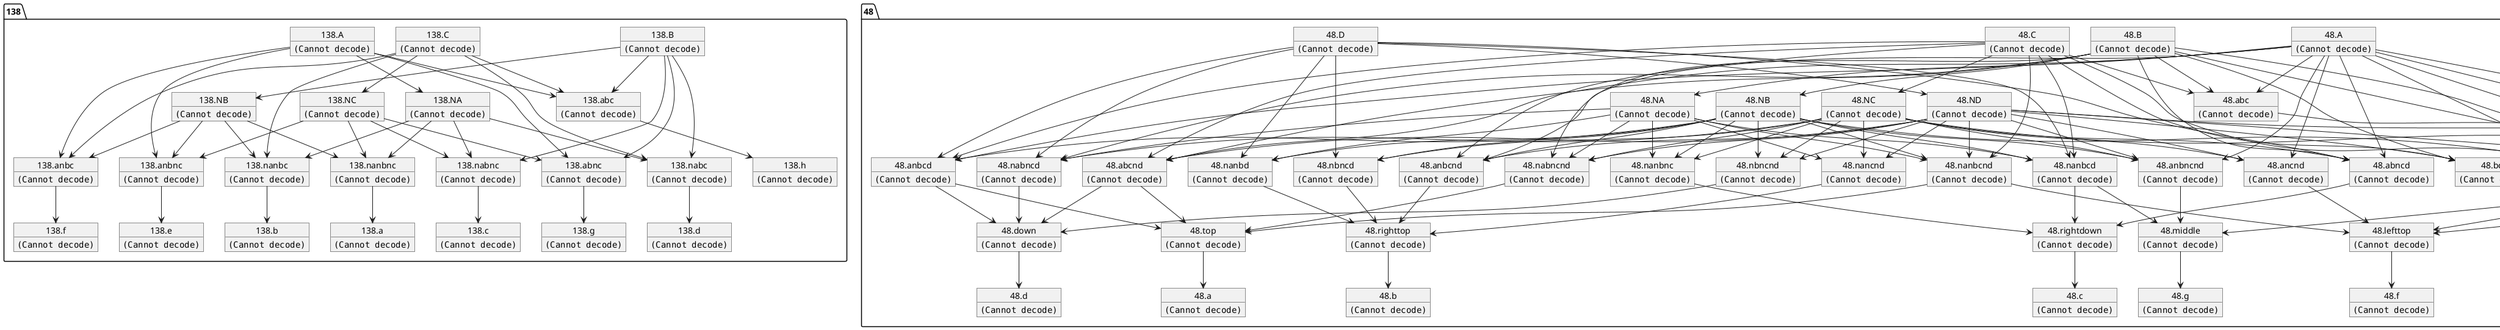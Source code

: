 @startuml
object 138.A
138.A :  <img:../image/InputGate.png>
object 138.B
138.B :  <img:../image/InputGate.png>
object 138.C
138.C :  <img:../image/InputGate.png>
object 138.NA
138.NA :  <img:../image/NOTGate.png>
object 138.NB
138.NB :  <img:../image/NOTGate.png>
object 138.NC
138.NC :  <img:../image/NOTGate.png>
object 138.a
138.a :  <img:../image/OutputGate.png>
object 138.abc
138.abc :  <img:../image/ANDGate.png>
object 138.abnc
138.abnc :  <img:../image/ANDGate.png>
object 138.anbc
138.anbc :  <img:../image/ANDGate.png>
object 138.anbnc
138.anbnc :  <img:../image/ANDGate.png>
object 138.b
138.b :  <img:../image/OutputGate.png>
object 138.c
138.c :  <img:../image/OutputGate.png>
object 138.d
138.d :  <img:../image/OutputGate.png>
object 138.e
138.e :  <img:../image/OutputGate.png>
object 138.f
138.f :  <img:../image/OutputGate.png>
object 138.g
138.g :  <img:../image/OutputGate.png>
object 138.h
138.h :  <img:../image/OutputGate.png>
object 138.nabc
138.nabc :  <img:../image/ANDGate.png>
object 138.nabnc
138.nabnc :  <img:../image/ANDGate.png>
object 138.nanbc
138.nanbc :  <img:../image/ANDGate.png>
object 138.nanbnc
138.nanbnc :  <img:../image/ANDGate.png>
object 48.A
48.A :  <img:../image/InputGate.png>
object 48.B
48.B :  <img:../image/InputGate.png>
object 48.C
48.C :  <img:../image/InputGate.png>
object 48.D
48.D :  <img:../image/InputGate.png>
object 48.NA
48.NA :  <img:../image/NOTGate.png>
object 48.NB
48.NB :  <img:../image/NOTGate.png>
object 48.NC
48.NC :  <img:../image/NOTGate.png>
object 48.ND
48.ND :  <img:../image/NOTGate.png>
object 48.a
48.a :  <img:../image/OutputGate.png>
object 48.abc
48.abc :  <img:../image/ORGate.png>
object 48.abcnd
48.abcnd :  <img:../image/ORGate.png>
object 48.abnc
48.abnc :  <img:../image/ORGate.png>
object 48.abncd
48.abncd :  <img:../image/ORGate.png>
object 48.abnd
48.abnd :  <img:../image/ORGate.png>
object 48.anbc
48.anbc :  <img:../image/ORGate.png>
object 48.anbcd
48.anbcd :  <img:../image/ORGate.png>
object 48.anbcnd
48.anbcnd :  <img:../image/ORGate.png>
object 48.anbncnd
48.anbncnd :  <img:../image/ORGate.png>
object 48.ancnd
48.ancnd :  <img:../image/ORGate.png>
object 48.and
48.and :  <img:../image/ORGate.png>
object 48.b
48.b :  <img:../image/OutputGate.png>
object 48.bcnd
48.bcnd :  <img:../image/ORGate.png>
object 48.c
48.c :  <img:../image/OutputGate.png>
object 48.d
48.d :  <img:../image/OutputGate.png>
object 48.down
48.down :  <img:../image/ANDGate.png>
object 48.e
48.e :  <img:../image/OutputGate.png>
object 48.f
48.f :  <img:../image/OutputGate.png>
object 48.g
48.g :  <img:../image/OutputGate.png>
object 48.leftdown
48.leftdown :  <img:../image/ANDGate.png>
object 48.lefttop
48.lefttop :  <img:../image/ANDGate.png>
object 48.middle
48.middle :  <img:../image/ANDGate.png>
object 48.nabncd
48.nabncd :  <img:../image/ORGate.png>
object 48.nabncnd
48.nabncnd :  <img:../image/ORGate.png>
object 48.nanbcd
48.nanbcd :  <img:../image/ORGate.png>
object 48.nanbcnd
48.nanbcnd :  <img:../image/ORGate.png>
object 48.nanbd
48.nanbd :  <img:../image/ORGate.png>
object 48.nanbnc
48.nanbnc :  <img:../image/ORGate.png>
object 48.nancnd
48.nancnd :  <img:../image/ORGate.png>
object 48.nbncd
48.nbncd :  <img:../image/ORGate.png>
object 48.nbncnd
48.nbncnd :  <img:../image/ORGate.png>
object 48.rightdown
48.rightdown :  <img:../image/ANDGate.png>
object 48.righttop
48.righttop :  <img:../image/ANDGate.png>
object 48.top
48.top :  <img:../image/ANDGate.png>
138.A --> 138.NA
138.A --> 138.abc
138.A --> 138.abnc
138.A --> 138.anbc
138.A --> 138.anbnc
138.B --> 138.NB
138.B --> 138.abc
138.B --> 138.abnc
138.B --> 138.nabc
138.B --> 138.nabnc
138.C --> 138.NC
138.C --> 138.abc
138.C --> 138.anbc
138.C --> 138.nabc
138.C --> 138.nanbc
138.NA --> 138.nabc
138.NA --> 138.nabnc
138.NA --> 138.nanbc
138.NA --> 138.nanbnc
138.NB --> 138.anbc
138.NB --> 138.anbnc
138.NB --> 138.nanbc
138.NB --> 138.nanbnc
138.NC --> 138.abnc
138.NC --> 138.anbnc
138.NC --> 138.nabnc
138.NC --> 138.nanbnc
138.abc --> 138.h
138.abnc --> 138.g
138.anbc --> 138.f
138.anbnc --> 138.e
138.nabc --> 138.d
138.nabnc --> 138.c
138.nanbc --> 138.b
138.nanbnc --> 138.a
48.A --> 48.NA
48.A --> 48.abc
48.A --> 48.abcnd
48.A --> 48.abnc
48.A --> 48.abncd
48.A --> 48.abnd
48.A --> 48.anbc
48.A --> 48.anbcd
48.A --> 48.anbcnd
48.A --> 48.anbncnd
48.A --> 48.ancnd
48.A --> 48.and
48.B --> 48.NB
48.B --> 48.abc
48.B --> 48.abcnd
48.B --> 48.abnc
48.B --> 48.abncd
48.B --> 48.abnd
48.B --> 48.bcnd
48.B --> 48.nabncd
48.B --> 48.nabncnd
48.C --> 48.NC
48.C --> 48.abc
48.C --> 48.abcnd
48.C --> 48.anbc
48.C --> 48.anbcd
48.C --> 48.anbcnd
48.C --> 48.bcnd
48.C --> 48.nanbcd
48.C --> 48.nanbcnd
48.D --> 48.ND
48.D --> 48.abncd
48.D --> 48.anbcd
48.D --> 48.nabncd
48.D --> 48.nanbcd
48.D --> 48.nanbd
48.D --> 48.nbncd
48.NA --> 48.nabncd
48.NA --> 48.nabncnd
48.NA --> 48.nanbcd
48.NA --> 48.nanbcnd
48.NA --> 48.nanbd
48.NA --> 48.nanbnc
48.NA --> 48.nancnd
48.NB --> 48.anbc
48.NB --> 48.anbcd
48.NB --> 48.anbcnd
48.NB --> 48.anbncnd
48.NB --> 48.nanbcd
48.NB --> 48.nanbcnd
48.NB --> 48.nanbd
48.NB --> 48.nanbnc
48.NB --> 48.nbncd
48.NB --> 48.nbncnd
48.NC --> 48.abnc
48.NC --> 48.abncd
48.NC --> 48.anbncnd
48.NC --> 48.ancnd
48.NC --> 48.nabncd
48.NC --> 48.nabncnd
48.NC --> 48.nanbnc
48.NC --> 48.nancnd
48.NC --> 48.nbncd
48.NC --> 48.nbncnd
48.ND --> 48.abcnd
48.ND --> 48.abnd
48.ND --> 48.anbcnd
48.ND --> 48.anbncnd
48.ND --> 48.ancnd
48.ND --> 48.and
48.ND --> 48.bcnd
48.ND --> 48.nabncnd
48.ND --> 48.nanbcnd
48.ND --> 48.nancnd
48.ND --> 48.nbncnd
48.abc --> 48.middle
48.abcnd --> 48.down
48.abcnd --> 48.top
48.abnc --> 48.lefttop
48.abncd --> 48.rightdown
48.abnd --> 48.lefttop
48.anbc --> 48.leftdown
48.anbcd --> 48.down
48.anbcd --> 48.top
48.anbcnd --> 48.righttop
48.anbncnd --> 48.middle
48.ancnd --> 48.lefttop
48.and --> 48.leftdown
48.bcnd --> 48.leftdown
48.down --> 48.d
48.leftdown --> 48.e
48.lefttop --> 48.f
48.middle --> 48.g
48.nabncd --> 48.down
48.nabncnd --> 48.top
48.nanbcd --> 48.middle
48.nanbcd --> 48.rightdown
48.nanbcnd --> 48.lefttop
48.nanbcnd --> 48.top
48.nanbd --> 48.righttop
48.nanbnc --> 48.rightdown
48.nancnd --> 48.righttop
48.nbncd --> 48.righttop
48.nbncnd --> 48.down
48.rightdown --> 48.c
48.righttop --> 48.b
48.top --> 48.a
@enduml
